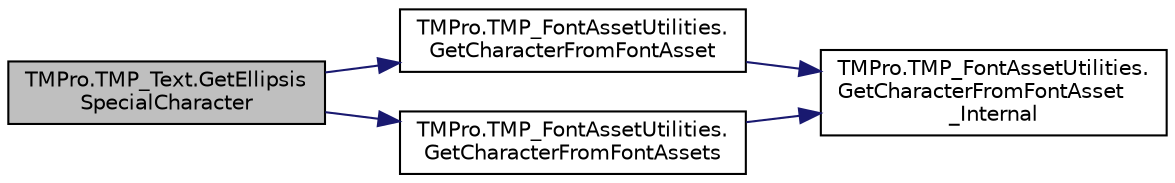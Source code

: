 digraph "TMPro.TMP_Text.GetEllipsisSpecialCharacter"
{
 // LATEX_PDF_SIZE
  edge [fontname="Helvetica",fontsize="10",labelfontname="Helvetica",labelfontsize="10"];
  node [fontname="Helvetica",fontsize="10",shape=record];
  rankdir="LR";
  Node1 [label="TMPro.TMP_Text.GetEllipsis\lSpecialCharacter",height=0.2,width=0.4,color="black", fillcolor="grey75", style="filled", fontcolor="black",tooltip=" "];
  Node1 -> Node2 [color="midnightblue",fontsize="10",style="solid",fontname="Helvetica"];
  Node2 [label="TMPro.TMP_FontAssetUtilities.\lGetCharacterFromFontAsset",height=0.2,width=0.4,color="black", fillcolor="white", style="filled",URL="$class_t_m_pro_1_1_t_m_p___font_asset_utilities.html#a9d70106b39c64e03f4e62e1f13c0948b",tooltip="Returns the text element (character) for the given unicode value taking into consideration the reques..."];
  Node2 -> Node3 [color="midnightblue",fontsize="10",style="solid",fontname="Helvetica"];
  Node3 [label="TMPro.TMP_FontAssetUtilities.\lGetCharacterFromFontAsset\l_Internal",height=0.2,width=0.4,color="black", fillcolor="white", style="filled",URL="$class_t_m_pro_1_1_t_m_p___font_asset_utilities.html#a22faa12b72e374579a7377572828051d",tooltip="Internal function returning the text element character for the given unicode value taking into consid..."];
  Node1 -> Node4 [color="midnightblue",fontsize="10",style="solid",fontname="Helvetica"];
  Node4 [label="TMPro.TMP_FontAssetUtilities.\lGetCharacterFromFontAssets",height=0.2,width=0.4,color="black", fillcolor="white", style="filled",URL="$class_t_m_pro_1_1_t_m_p___font_asset_utilities.html#afdc59bd1dcec2cddc898a4f034a66dee",tooltip="Returns the text element (character) for the given unicode value taking into consideration the reques..."];
  Node4 -> Node3 [color="midnightblue",fontsize="10",style="solid",fontname="Helvetica"];
}
